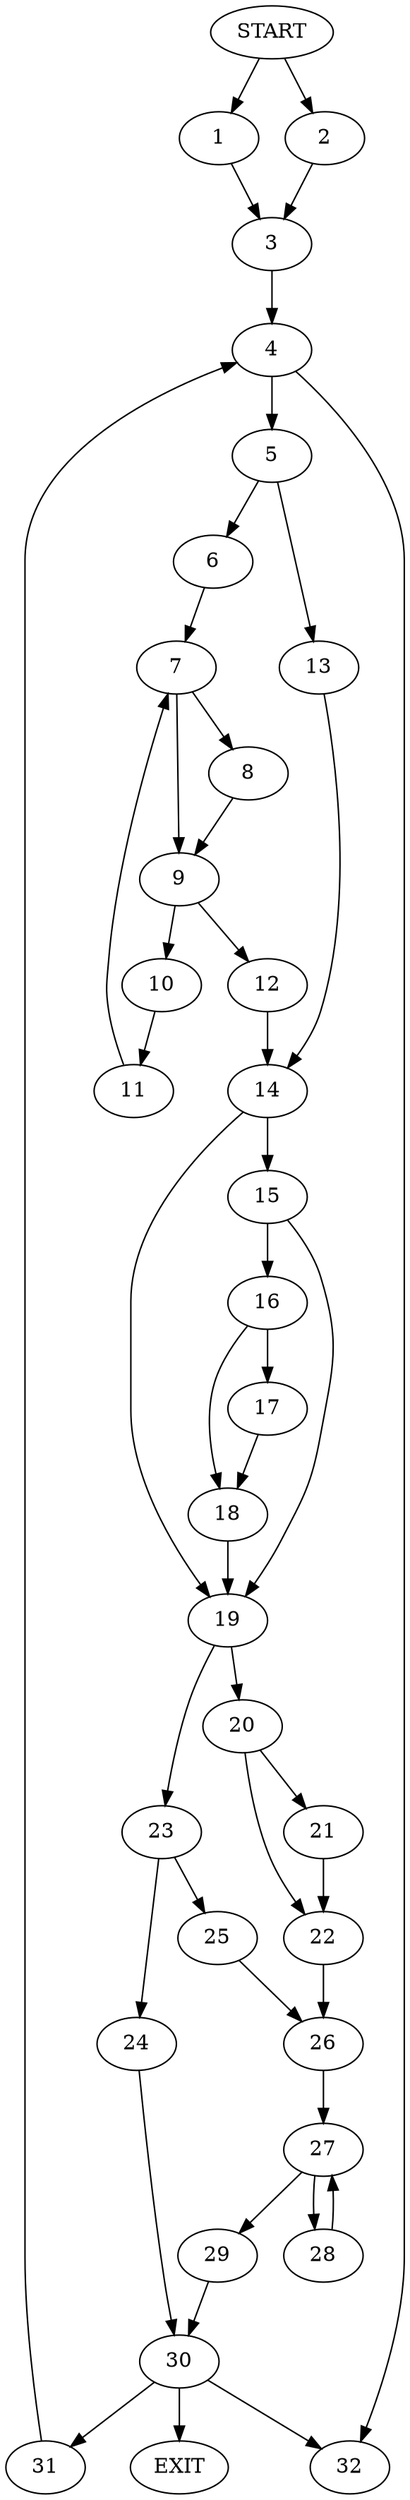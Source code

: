 digraph { 
0 [label="START"];
1;
2;
3;
4;
5;
6;
7;
8;
9;
10;
11;
12;
13;
14;
15;
16;
17;
18;
19;
20;
21;
22;
23;
24;
25;
26;
27;
28;
29;
30;
31;
32;
33[label="EXIT"];
0 -> 1;
0 -> 2;
1 -> 3;
2 -> 3;
3 -> 4;
4 -> 5;
4 -> 32;
5 -> 6;
5 -> 13;
6 -> 7;
7 -> 8;
7 -> 9;
8 -> 9;
9 -> 10;
9 -> 12;
10 -> 11;
11 -> 7;
12 -> 14;
13 -> 14;
14 -> 19;
14 -> 15;
15 -> 19;
15 -> 16;
16 -> 17;
16 -> 18;
17 -> 18;
18 -> 19;
19 -> 20;
19 -> 23;
20 -> 21;
20 -> 22;
21 -> 22;
22 -> 26;
23 -> 24;
23 -> 25;
24 -> 30;
25 -> 26;
26 -> 27;
27 -> 28;
27 -> 29;
28 -> 27;
29 -> 30;
30 -> 33;
30 -> 31;
30:s2 -> 32;
31 -> 4;
}